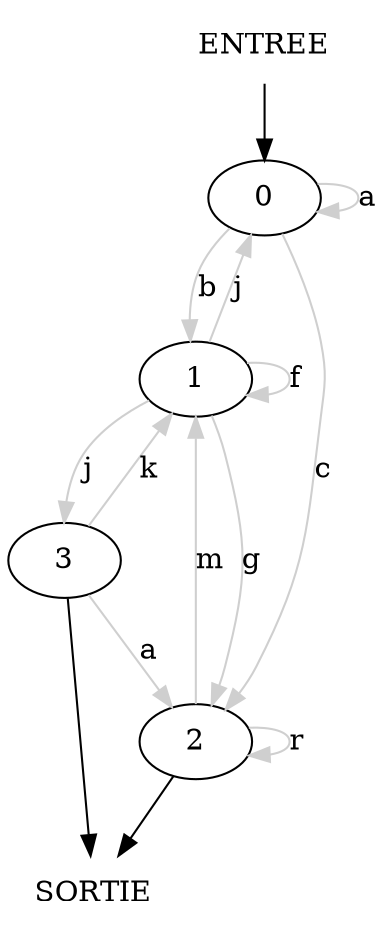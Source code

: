 digraph test_graph{
e[ label="ENTREE" shape=none]
s[ label="SORTIE" shape=none]
0 [label="0"]
1 [label="1"]
2 [label="2"]
3 [label="3"];
e -> 0  ;
0 -> 0 [label="a" color=grey81 ] 
0 -> 1 [label="b" color=grey81 ] 
0 -> 2 [label="c" color=grey81 ] 
1 -> 0 [label="j" color=grey81 ] 
1 -> 1 [label="f" color=grey81 ] 
1 -> 2 [label="g" color=grey81 ] 
1 -> 3 [label="j" color=grey81 ] 
2 -> s ;
2 -> 1 [label="m" color=grey81 ] 
2 -> 2 [label="r" color=grey81 ] 
3 -> s ;
3 -> 1 [label="k" color=grey81 ] 
3 -> 2 [label="a" color=grey81 ] }